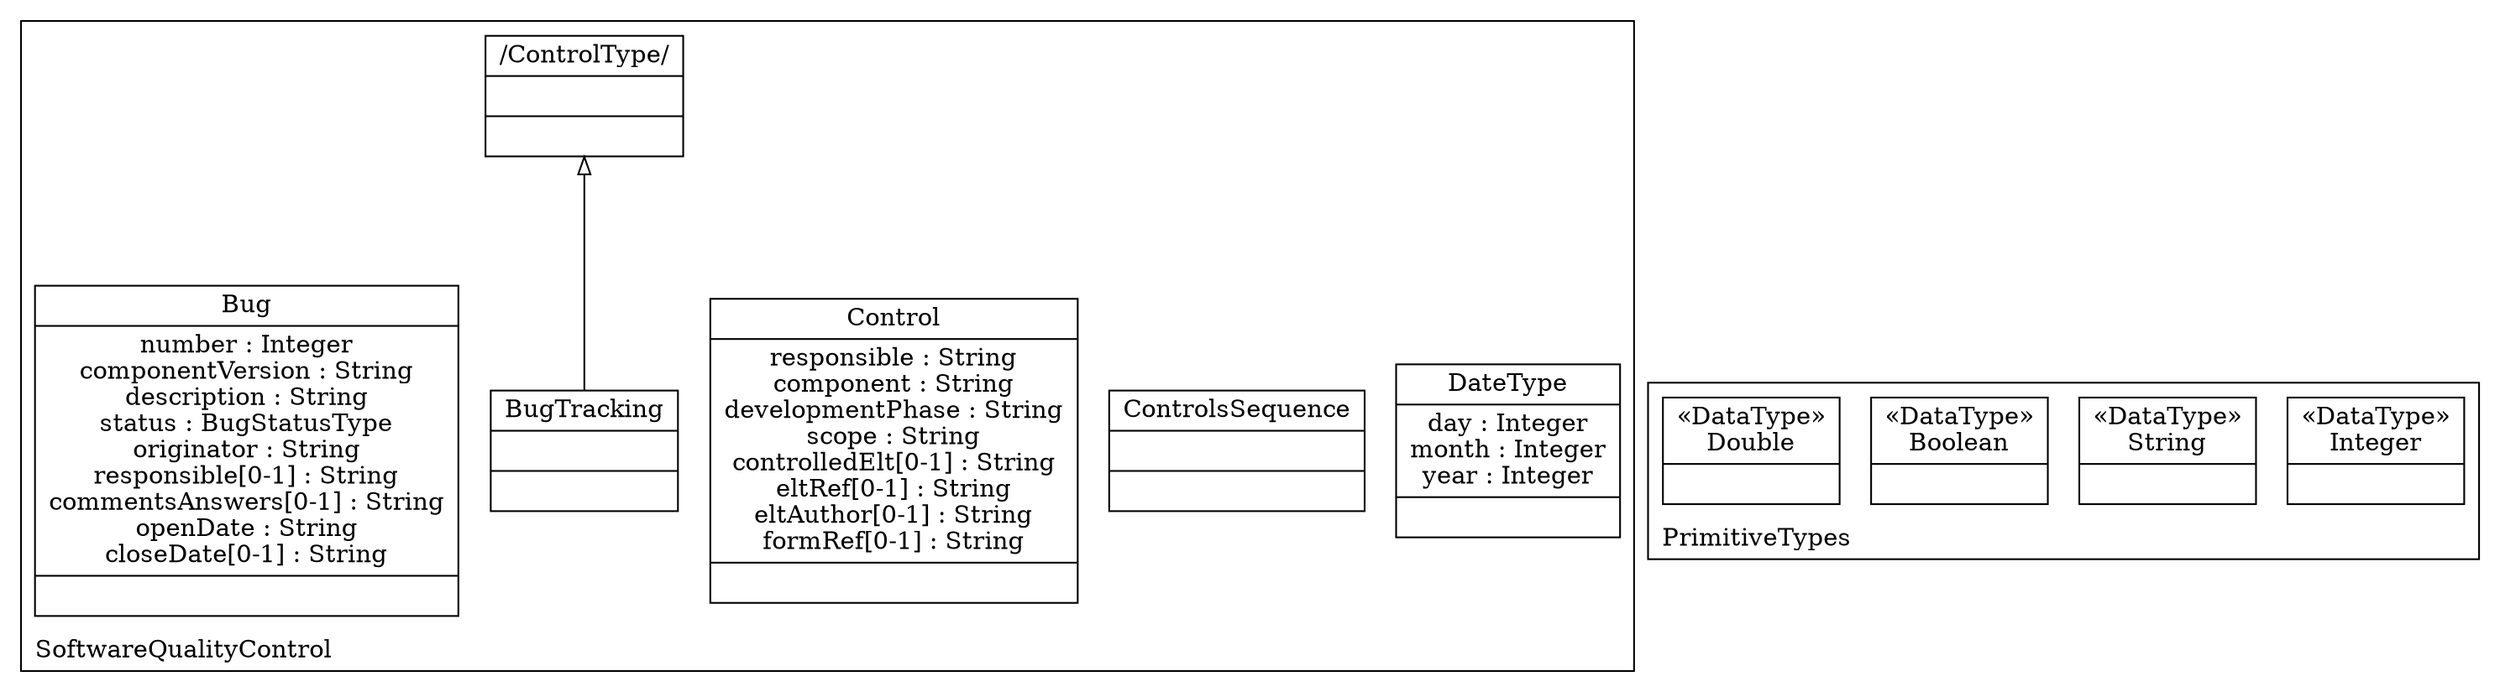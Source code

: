 digraph "KM3 Model in DOT" {
graph[rankdir=BT,labeljust=l,labelloc=t,nodeSep=0.75,compound=true];
 subgraph "cluster_SoftwareQualityControl"{
labelloc=t
color=black
label=SoftwareQualityControl
 node[shape=record];
DateType[label="{DateType|day : Integer\nmonth : Integer\nyear : Integer| }"]
;
 node[shape=record];
ControlsSequence[label="{ControlsSequence| | }"]
;
 node[shape=record];
Control[label="{Control|responsible : String\ncomponent : String\ndevelopmentPhase : String\nscope : String\ncontrolledElt[0-1] : String\neltRef[0-1] : String\neltAuthor[0-1] : String\nformRef[0-1] : String| }"]
;
 node[shape=record];
ControlType[label="{/ControlType/| | }"]
;
 node[shape=record];
BugTracking[label="{BugTracking| | }"]
 BugTracking->ControlType[arrowhead=onormal,group=ControlType,minlen=2,constraint=true,]
;
 node[shape=record];
Bug[label="{Bug|number : Integer\ncomponentVersion : String\ndescription : String\nstatus : BugStatusType\noriginator : String\nresponsible[0-1] : String\ncommentsAnswers[0-1] : String\nopenDate : String\ncloseDate[0-1] : String| }"]
;

} subgraph "cluster_PrimitiveTypes"{
labelloc=t
color=black
label=PrimitiveTypes
 node[shape=record];
Integer[label="{&#171;DataType&#187;\nInteger|}"]
;
 node[shape=record];
String[label="{&#171;DataType&#187;\nString|}"]
;
 node[shape=record];
Boolean[label="{&#171;DataType&#187;\nBoolean|}"]
;
 node[shape=record];
Double[label="{&#171;DataType&#187;\nDouble|}"]
;

}
}